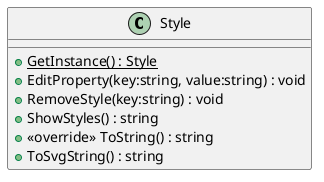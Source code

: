 @startuml
class Style {
    + {static} GetInstance() : Style
    + EditProperty(key:string, value:string) : void
    + RemoveStyle(key:string) : void
    + ShowStyles() : string
    + <<override>> ToString() : string
    + ToSvgString() : string
}
@enduml
